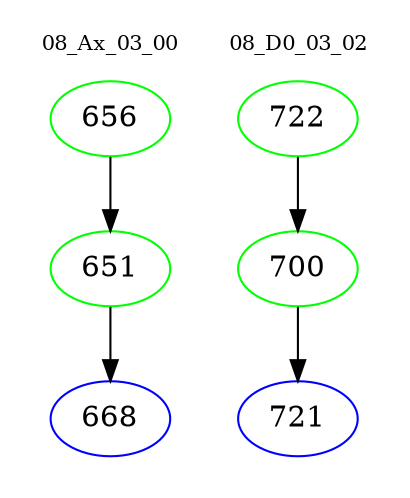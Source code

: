 digraph{
subgraph cluster_0 {
color = white
label = "08_Ax_03_00";
fontsize=10;
T0_656 [label="656", color="green"]
T0_656 -> T0_651 [color="black"]
T0_651 [label="651", color="green"]
T0_651 -> T0_668 [color="black"]
T0_668 [label="668", color="blue"]
}
subgraph cluster_1 {
color = white
label = "08_D0_03_02";
fontsize=10;
T1_722 [label="722", color="green"]
T1_722 -> T1_700 [color="black"]
T1_700 [label="700", color="green"]
T1_700 -> T1_721 [color="black"]
T1_721 [label="721", color="blue"]
}
}
